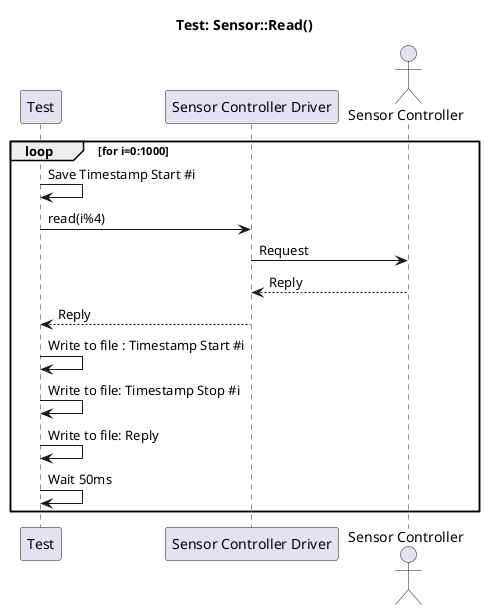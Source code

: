 @startuml SDtestSensorControllerDriverRead
title "Test: Sensor::Read()"


participant "Test" as Test
participant "Sensor Controller Driver" as SCD
actor "Sensor Controller" as SC 

loop for i=0:1000
    Test -> Test : Save Timestamp Start #i 
    Test -> SCD : read(i%4)
    SCD -> SC : Request
    SC --> SCD : Reply
    SCD --> Test : Reply
    Test -> Test : Write to file : Timestamp Start #i
    Test -> Test : Write to file: Timestamp Stop #i
    Test -> Test : Write to file: Reply 
    Test -> Test : Wait 50ms
end loop


@enduml